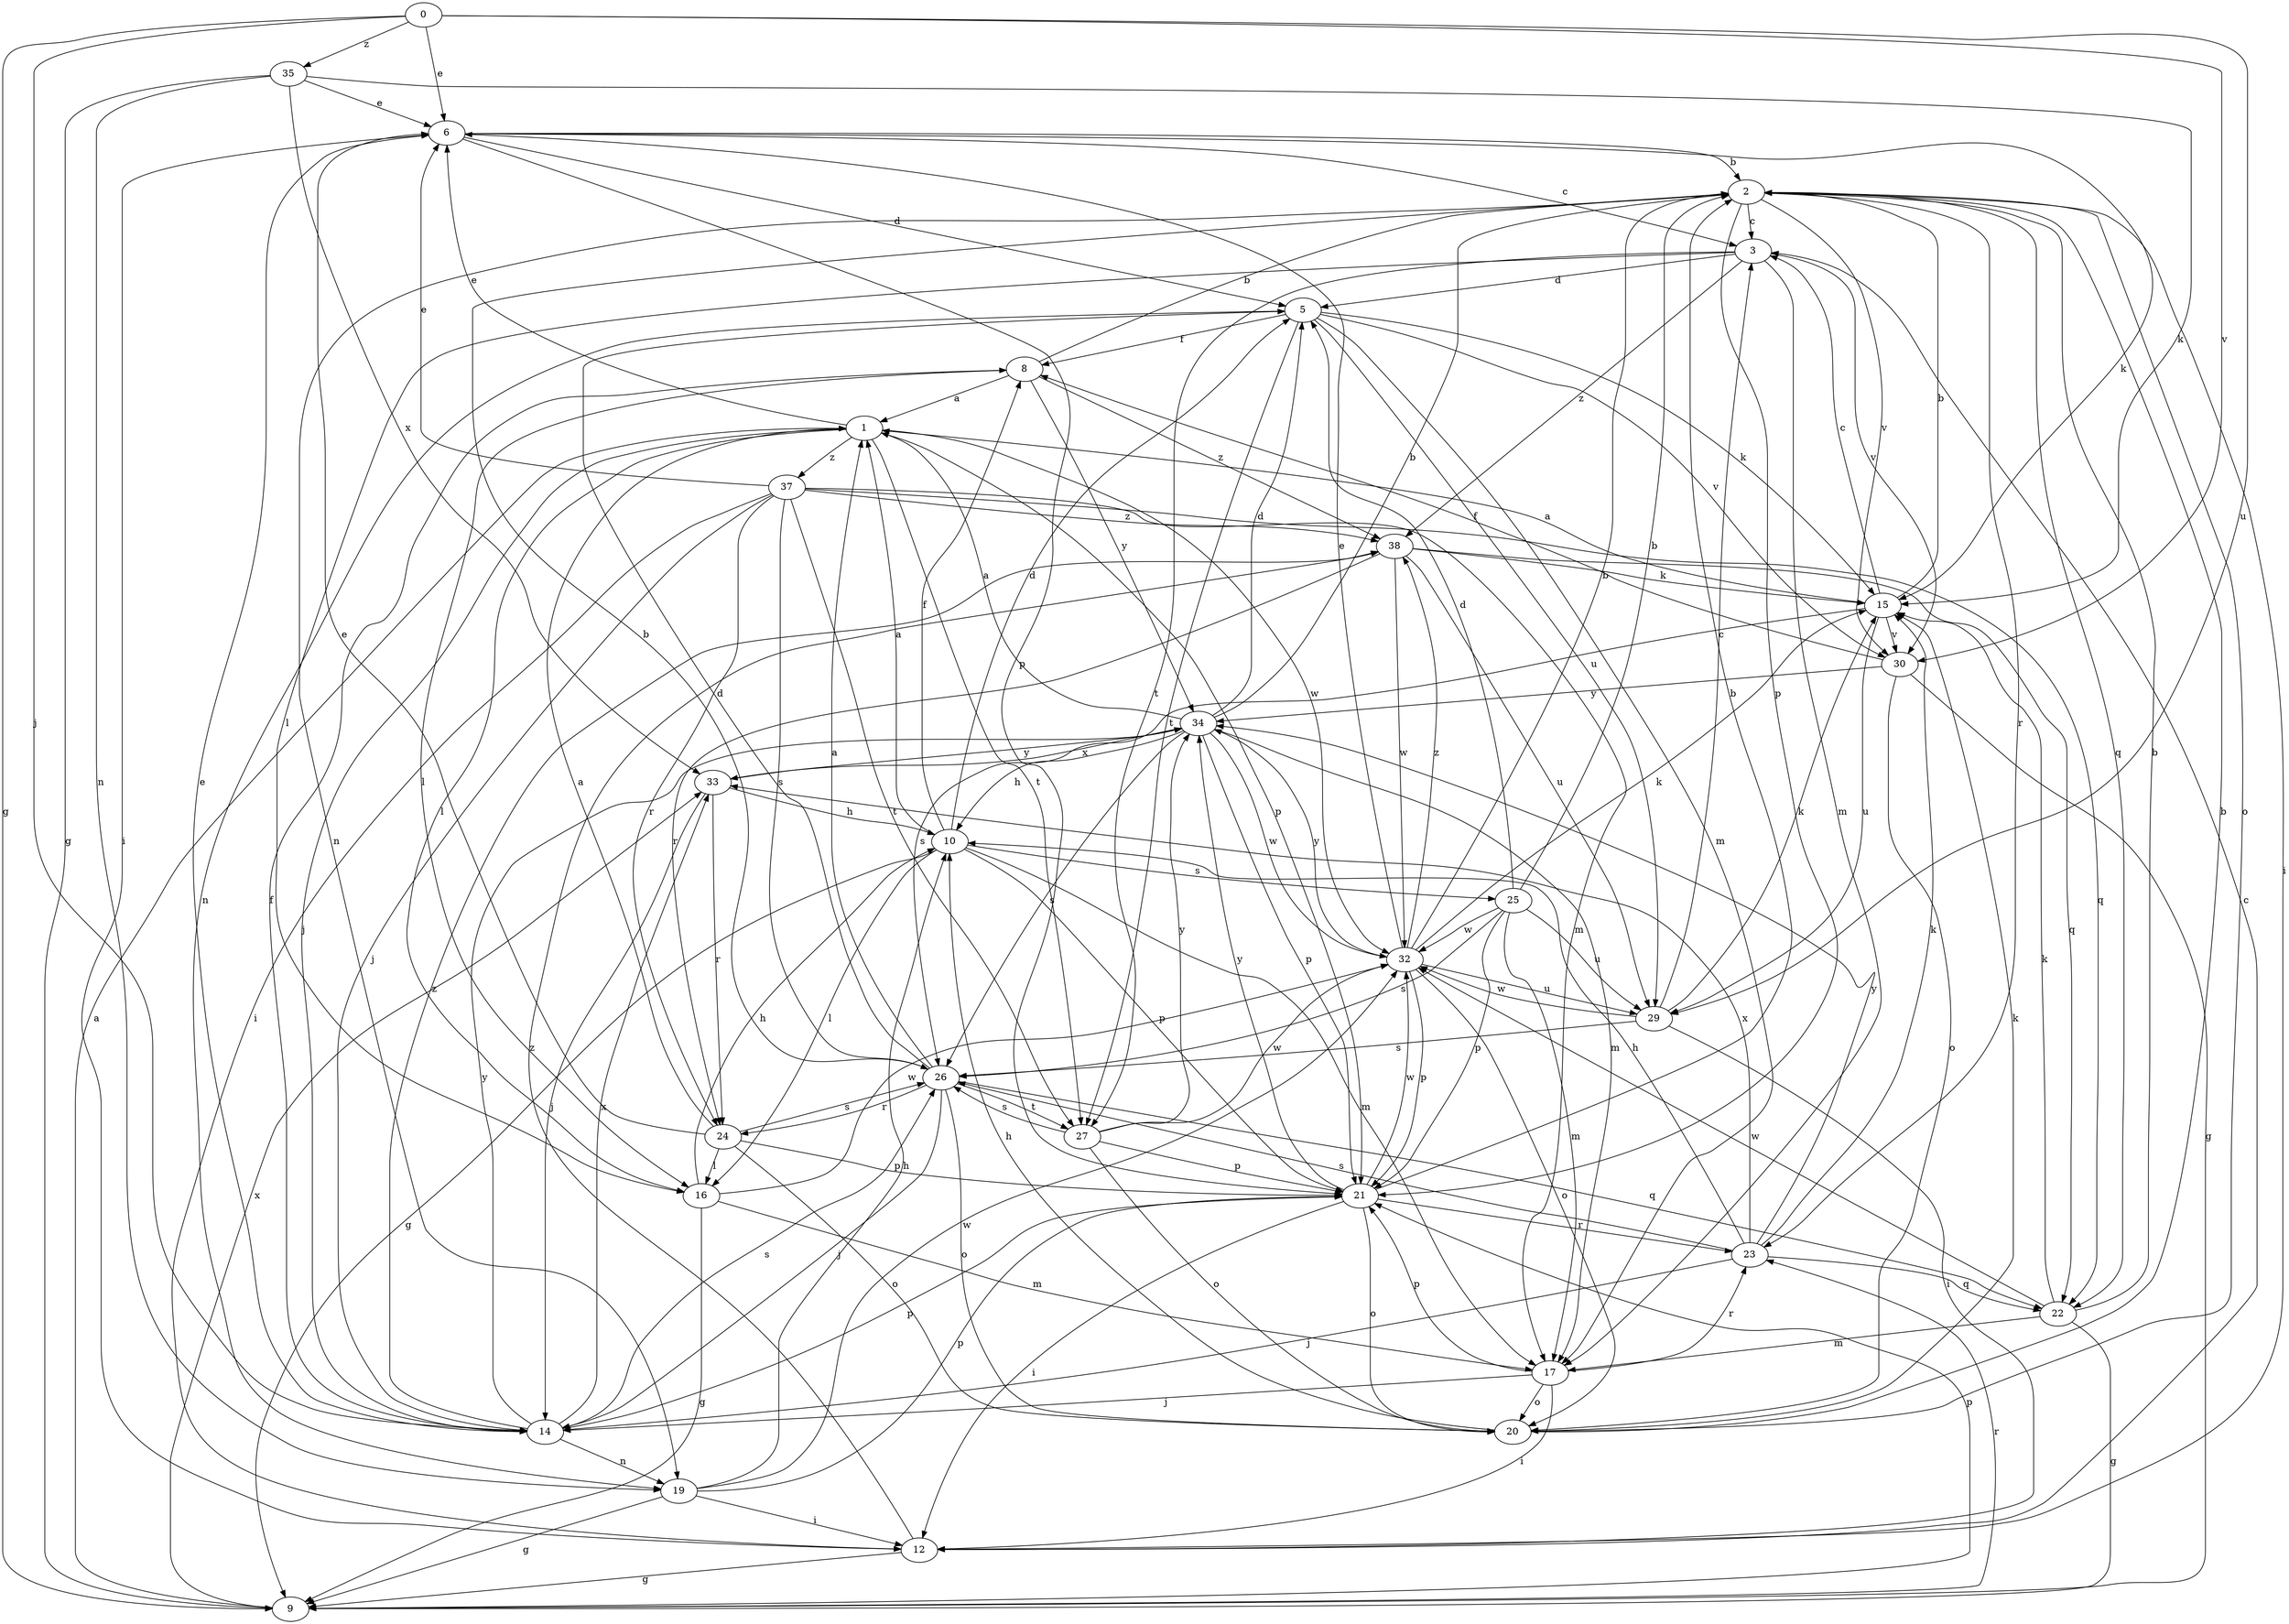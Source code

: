 strict digraph  {
0;
1;
2;
3;
5;
6;
8;
9;
10;
12;
14;
15;
16;
17;
19;
20;
21;
22;
23;
24;
25;
26;
27;
29;
30;
32;
33;
34;
35;
37;
38;
0 -> 6  [label=e];
0 -> 9  [label=g];
0 -> 14  [label=j];
0 -> 29  [label=u];
0 -> 30  [label=v];
0 -> 35  [label=z];
1 -> 6  [label=e];
1 -> 14  [label=j];
1 -> 16  [label=l];
1 -> 21  [label=p];
1 -> 27  [label=t];
1 -> 32  [label=w];
1 -> 37  [label=z];
2 -> 3  [label=c];
2 -> 12  [label=i];
2 -> 19  [label=n];
2 -> 20  [label=o];
2 -> 21  [label=p];
2 -> 22  [label=q];
2 -> 23  [label=r];
2 -> 30  [label=v];
3 -> 5  [label=d];
3 -> 16  [label=l];
3 -> 17  [label=m];
3 -> 27  [label=t];
3 -> 30  [label=v];
3 -> 38  [label=z];
5 -> 8  [label=f];
5 -> 15  [label=k];
5 -> 17  [label=m];
5 -> 19  [label=n];
5 -> 27  [label=t];
5 -> 29  [label=u];
5 -> 30  [label=v];
6 -> 2  [label=b];
6 -> 3  [label=c];
6 -> 5  [label=d];
6 -> 12  [label=i];
6 -> 15  [label=k];
6 -> 21  [label=p];
8 -> 1  [label=a];
8 -> 2  [label=b];
8 -> 16  [label=l];
8 -> 34  [label=y];
8 -> 38  [label=z];
9 -> 1  [label=a];
9 -> 21  [label=p];
9 -> 23  [label=r];
9 -> 33  [label=x];
10 -> 1  [label=a];
10 -> 5  [label=d];
10 -> 8  [label=f];
10 -> 9  [label=g];
10 -> 16  [label=l];
10 -> 17  [label=m];
10 -> 21  [label=p];
10 -> 25  [label=s];
12 -> 3  [label=c];
12 -> 9  [label=g];
12 -> 38  [label=z];
14 -> 6  [label=e];
14 -> 8  [label=f];
14 -> 19  [label=n];
14 -> 21  [label=p];
14 -> 26  [label=s];
14 -> 33  [label=x];
14 -> 34  [label=y];
14 -> 38  [label=z];
15 -> 1  [label=a];
15 -> 2  [label=b];
15 -> 3  [label=c];
15 -> 26  [label=s];
15 -> 29  [label=u];
15 -> 30  [label=v];
16 -> 9  [label=g];
16 -> 10  [label=h];
16 -> 17  [label=m];
16 -> 32  [label=w];
17 -> 12  [label=i];
17 -> 14  [label=j];
17 -> 20  [label=o];
17 -> 21  [label=p];
17 -> 23  [label=r];
19 -> 9  [label=g];
19 -> 10  [label=h];
19 -> 12  [label=i];
19 -> 21  [label=p];
19 -> 32  [label=w];
20 -> 2  [label=b];
20 -> 10  [label=h];
20 -> 15  [label=k];
21 -> 2  [label=b];
21 -> 12  [label=i];
21 -> 20  [label=o];
21 -> 23  [label=r];
21 -> 32  [label=w];
21 -> 34  [label=y];
22 -> 2  [label=b];
22 -> 9  [label=g];
22 -> 15  [label=k];
22 -> 17  [label=m];
22 -> 32  [label=w];
23 -> 10  [label=h];
23 -> 14  [label=j];
23 -> 15  [label=k];
23 -> 22  [label=q];
23 -> 26  [label=s];
23 -> 33  [label=x];
23 -> 34  [label=y];
24 -> 1  [label=a];
24 -> 6  [label=e];
24 -> 16  [label=l];
24 -> 20  [label=o];
24 -> 21  [label=p];
24 -> 26  [label=s];
25 -> 2  [label=b];
25 -> 5  [label=d];
25 -> 17  [label=m];
25 -> 21  [label=p];
25 -> 26  [label=s];
25 -> 29  [label=u];
25 -> 32  [label=w];
26 -> 1  [label=a];
26 -> 2  [label=b];
26 -> 5  [label=d];
26 -> 14  [label=j];
26 -> 20  [label=o];
26 -> 22  [label=q];
26 -> 24  [label=r];
26 -> 27  [label=t];
27 -> 20  [label=o];
27 -> 21  [label=p];
27 -> 26  [label=s];
27 -> 32  [label=w];
27 -> 34  [label=y];
29 -> 3  [label=c];
29 -> 12  [label=i];
29 -> 15  [label=k];
29 -> 26  [label=s];
29 -> 32  [label=w];
30 -> 8  [label=f];
30 -> 9  [label=g];
30 -> 20  [label=o];
30 -> 34  [label=y];
32 -> 2  [label=b];
32 -> 6  [label=e];
32 -> 15  [label=k];
32 -> 20  [label=o];
32 -> 21  [label=p];
32 -> 29  [label=u];
32 -> 34  [label=y];
32 -> 38  [label=z];
33 -> 10  [label=h];
33 -> 14  [label=j];
33 -> 24  [label=r];
33 -> 34  [label=y];
34 -> 1  [label=a];
34 -> 2  [label=b];
34 -> 5  [label=d];
34 -> 10  [label=h];
34 -> 17  [label=m];
34 -> 21  [label=p];
34 -> 26  [label=s];
34 -> 32  [label=w];
34 -> 33  [label=x];
35 -> 6  [label=e];
35 -> 9  [label=g];
35 -> 15  [label=k];
35 -> 19  [label=n];
35 -> 33  [label=x];
37 -> 6  [label=e];
37 -> 12  [label=i];
37 -> 14  [label=j];
37 -> 17  [label=m];
37 -> 22  [label=q];
37 -> 24  [label=r];
37 -> 26  [label=s];
37 -> 27  [label=t];
37 -> 38  [label=z];
38 -> 15  [label=k];
38 -> 22  [label=q];
38 -> 24  [label=r];
38 -> 29  [label=u];
38 -> 32  [label=w];
}
